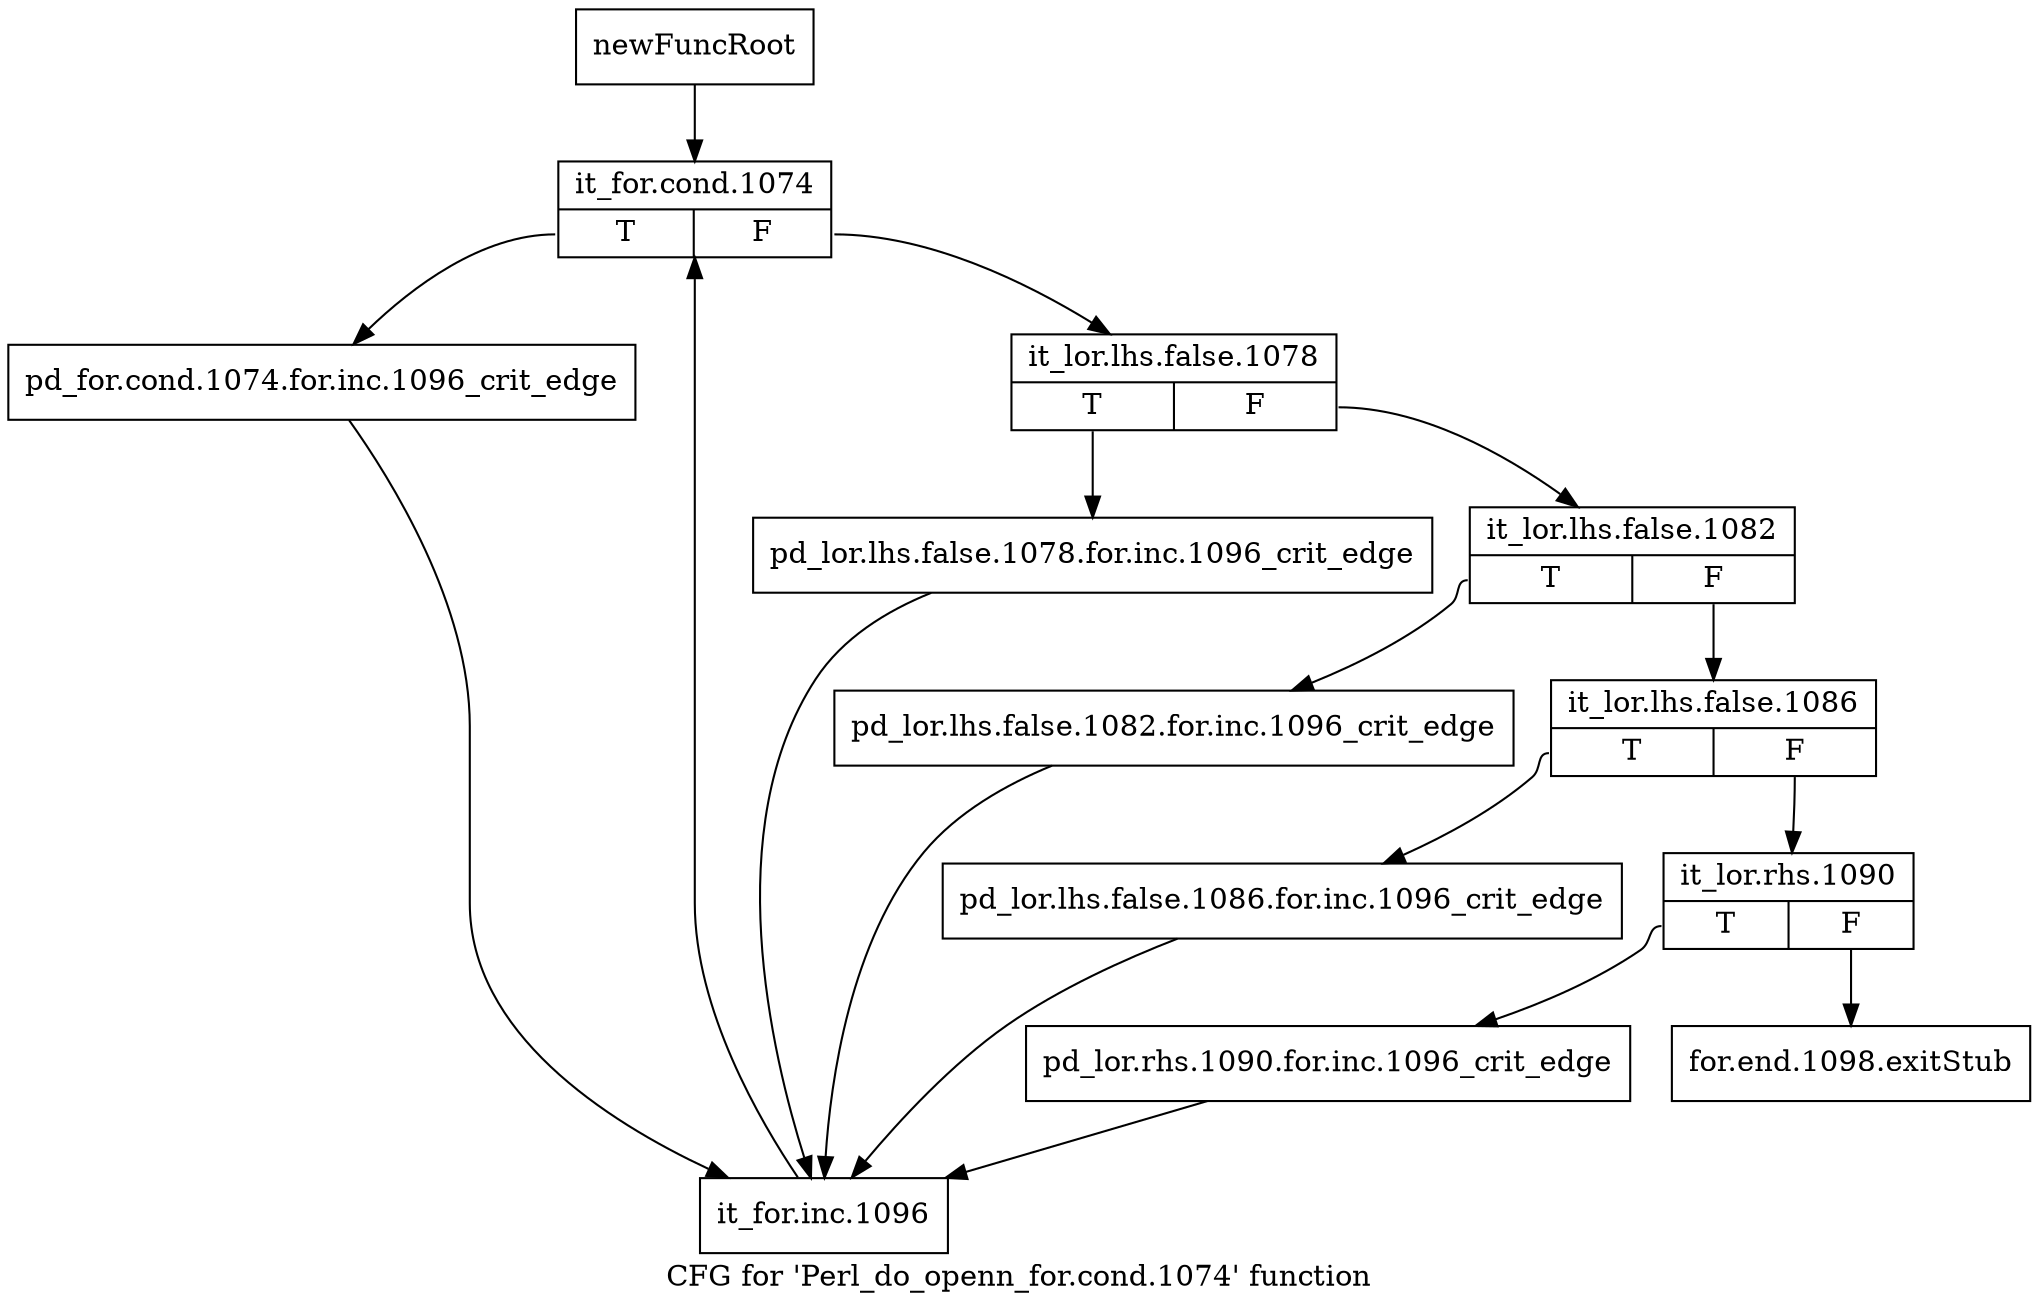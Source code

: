 digraph "CFG for 'Perl_do_openn_for.cond.1074' function" {
	label="CFG for 'Perl_do_openn_for.cond.1074' function";

	Node0x4ab3970 [shape=record,label="{newFuncRoot}"];
	Node0x4ab3970 -> Node0x4ab3a10;
	Node0x4ab39c0 [shape=record,label="{for.end.1098.exitStub}"];
	Node0x4ab3a10 [shape=record,label="{it_for.cond.1074|{<s0>T|<s1>F}}"];
	Node0x4ab3a10:s0 -> Node0x4ab41a0;
	Node0x4ab3a10:s1 -> Node0x4ab3f20;
	Node0x4ab3f20 [shape=record,label="{it_lor.lhs.false.1078|{<s0>T|<s1>F}}"];
	Node0x4ab3f20:s0 -> Node0x4ab4150;
	Node0x4ab3f20:s1 -> Node0x4ab3f70;
	Node0x4ab3f70 [shape=record,label="{it_lor.lhs.false.1082|{<s0>T|<s1>F}}"];
	Node0x4ab3f70:s0 -> Node0x4ab4100;
	Node0x4ab3f70:s1 -> Node0x4ab3fc0;
	Node0x4ab3fc0 [shape=record,label="{it_lor.lhs.false.1086|{<s0>T|<s1>F}}"];
	Node0x4ab3fc0:s0 -> Node0x4ab40b0;
	Node0x4ab3fc0:s1 -> Node0x4ab4010;
	Node0x4ab4010 [shape=record,label="{it_lor.rhs.1090|{<s0>T|<s1>F}}"];
	Node0x4ab4010:s0 -> Node0x4ab4060;
	Node0x4ab4010:s1 -> Node0x4ab39c0;
	Node0x4ab4060 [shape=record,label="{pd_lor.rhs.1090.for.inc.1096_crit_edge}"];
	Node0x4ab4060 -> Node0x4ab41f0;
	Node0x4ab40b0 [shape=record,label="{pd_lor.lhs.false.1086.for.inc.1096_crit_edge}"];
	Node0x4ab40b0 -> Node0x4ab41f0;
	Node0x4ab4100 [shape=record,label="{pd_lor.lhs.false.1082.for.inc.1096_crit_edge}"];
	Node0x4ab4100 -> Node0x4ab41f0;
	Node0x4ab4150 [shape=record,label="{pd_lor.lhs.false.1078.for.inc.1096_crit_edge}"];
	Node0x4ab4150 -> Node0x4ab41f0;
	Node0x4ab41a0 [shape=record,label="{pd_for.cond.1074.for.inc.1096_crit_edge}"];
	Node0x4ab41a0 -> Node0x4ab41f0;
	Node0x4ab41f0 [shape=record,label="{it_for.inc.1096}"];
	Node0x4ab41f0 -> Node0x4ab3a10;
}
